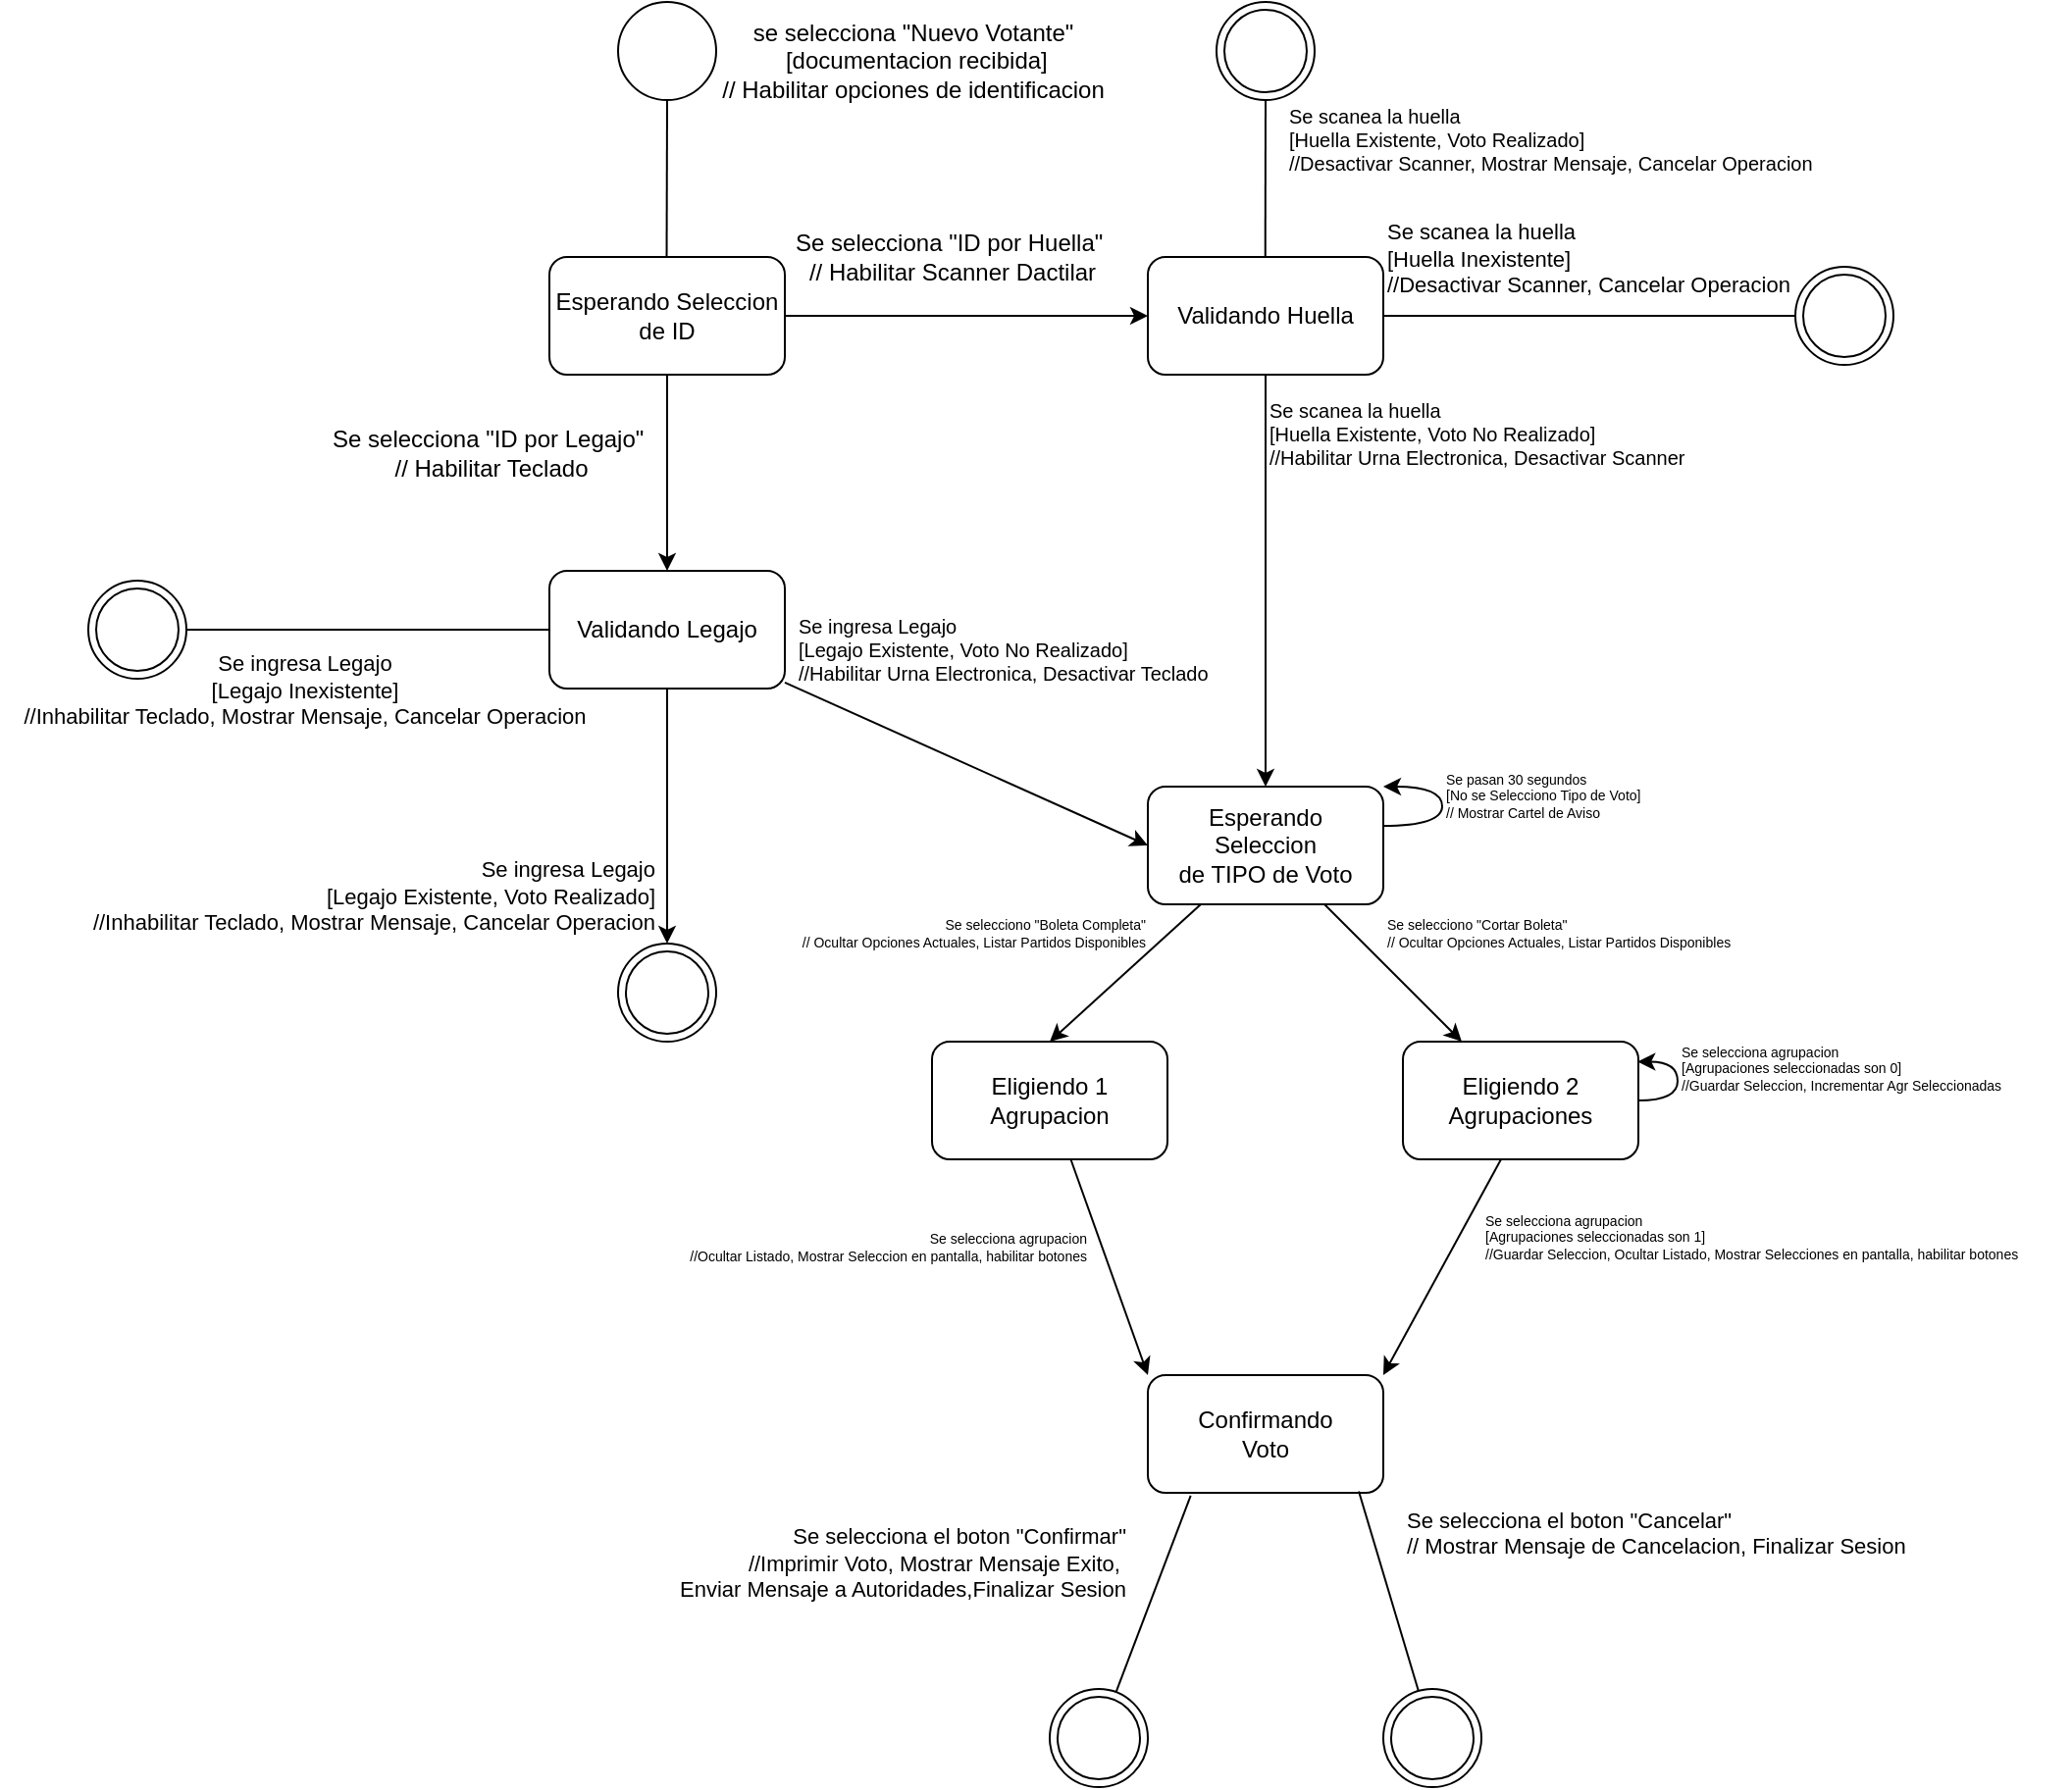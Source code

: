 <mxfile version="24.7.17">
  <diagram name="Página-1" id="QjNfLH7FF_a0MWWUmwE9">
    <mxGraphModel dx="2294" dy="887" grid="1" gridSize="10" guides="1" tooltips="1" connect="1" arrows="1" fold="1" page="1" pageScale="1" pageWidth="827" pageHeight="1169" math="0" shadow="0">
      <root>
        <mxCell id="0" />
        <mxCell id="1" parent="0" />
        <mxCell id="yhOKyf5q3Hy9_Gc2_-Au-1" value="" style="ellipse;whiteSpace=wrap;html=1;aspect=fixed;" vertex="1" parent="1">
          <mxGeometry x="310" y="10" width="50" height="50" as="geometry" />
        </mxCell>
        <mxCell id="yhOKyf5q3Hy9_Gc2_-Au-2" value="" style="endArrow=none;html=1;rounded=0;entryX=0.5;entryY=1;entryDx=0;entryDy=0;" edge="1" parent="1" target="yhOKyf5q3Hy9_Gc2_-Au-1">
          <mxGeometry width="50" height="50" relative="1" as="geometry">
            <mxPoint x="334.76" y="140" as="sourcePoint" />
            <mxPoint x="334.76" y="90" as="targetPoint" />
          </mxGeometry>
        </mxCell>
        <mxCell id="yhOKyf5q3Hy9_Gc2_-Au-3" value="se selecciona &quot;Nuevo Votante&quot;&lt;div&gt;&amp;nbsp;[documentacion recibida]&lt;/div&gt;&lt;div&gt;// Habilitar opciones de identificacion&lt;/div&gt;" style="text;html=1;align=center;verticalAlign=middle;resizable=0;points=[];autosize=1;strokeColor=none;fillColor=none;" vertex="1" parent="1">
          <mxGeometry x="350" y="10" width="220" height="60" as="geometry" />
        </mxCell>
        <mxCell id="yhOKyf5q3Hy9_Gc2_-Au-6" value="" style="edgeStyle=orthogonalEdgeStyle;rounded=0;orthogonalLoop=1;jettySize=auto;html=1;" edge="1" parent="1" source="yhOKyf5q3Hy9_Gc2_-Au-4" target="yhOKyf5q3Hy9_Gc2_-Au-5">
          <mxGeometry relative="1" as="geometry" />
        </mxCell>
        <mxCell id="yhOKyf5q3Hy9_Gc2_-Au-19" value="" style="edgeStyle=orthogonalEdgeStyle;rounded=0;orthogonalLoop=1;jettySize=auto;html=1;" edge="1" parent="1" source="yhOKyf5q3Hy9_Gc2_-Au-4" target="yhOKyf5q3Hy9_Gc2_-Au-18">
          <mxGeometry relative="1" as="geometry" />
        </mxCell>
        <mxCell id="yhOKyf5q3Hy9_Gc2_-Au-4" value="Esperando Seleccion&lt;div&gt;de ID&lt;/div&gt;" style="rounded=1;whiteSpace=wrap;html=1;" vertex="1" parent="1">
          <mxGeometry x="275" y="140" width="120" height="60" as="geometry" />
        </mxCell>
        <mxCell id="yhOKyf5q3Hy9_Gc2_-Au-9" value="" style="rounded=0;orthogonalLoop=1;jettySize=auto;html=1;" edge="1" parent="1" source="yhOKyf5q3Hy9_Gc2_-Au-5" target="yhOKyf5q3Hy9_Gc2_-Au-8">
          <mxGeometry relative="1" as="geometry" />
        </mxCell>
        <mxCell id="yhOKyf5q3Hy9_Gc2_-Au-5" value="Validando Huella" style="whiteSpace=wrap;html=1;rounded=1;" vertex="1" parent="1">
          <mxGeometry x="580" y="140" width="120" height="60" as="geometry" />
        </mxCell>
        <mxCell id="yhOKyf5q3Hy9_Gc2_-Au-7" value="Se selecciona &quot;ID por Huella&quot;&amp;nbsp;&lt;div&gt;// Habilitar Scanner Dactilar&lt;/div&gt;" style="text;html=1;align=center;verticalAlign=middle;resizable=0;points=[];autosize=1;strokeColor=none;fillColor=none;" vertex="1" parent="1">
          <mxGeometry x="390" y="120" width="180" height="40" as="geometry" />
        </mxCell>
        <mxCell id="yhOKyf5q3Hy9_Gc2_-Au-29" style="edgeStyle=orthogonalEdgeStyle;rounded=0;orthogonalLoop=1;jettySize=auto;html=1;curved=1;entryX=1;entryY=0;entryDx=0;entryDy=0;" edge="1" parent="1" target="yhOKyf5q3Hy9_Gc2_-Au-8">
          <mxGeometry relative="1" as="geometry">
            <mxPoint x="710" y="410" as="targetPoint" />
            <mxPoint x="700" y="430" as="sourcePoint" />
            <Array as="points">
              <mxPoint x="730" y="430" />
              <mxPoint x="730" y="410" />
            </Array>
          </mxGeometry>
        </mxCell>
        <mxCell id="yhOKyf5q3Hy9_Gc2_-Au-32" style="rounded=0;orthogonalLoop=1;jettySize=auto;html=1;" edge="1" parent="1" source="yhOKyf5q3Hy9_Gc2_-Au-8" target="yhOKyf5q3Hy9_Gc2_-Au-31">
          <mxGeometry relative="1" as="geometry" />
        </mxCell>
        <mxCell id="yhOKyf5q3Hy9_Gc2_-Au-34" style="rounded=0;orthogonalLoop=1;jettySize=auto;html=1;entryX=0.5;entryY=0;entryDx=0;entryDy=0;" edge="1" parent="1" source="yhOKyf5q3Hy9_Gc2_-Au-8" target="yhOKyf5q3Hy9_Gc2_-Au-33">
          <mxGeometry relative="1" as="geometry" />
        </mxCell>
        <mxCell id="yhOKyf5q3Hy9_Gc2_-Au-8" value="Esperando&lt;div&gt;Seleccion&lt;/div&gt;&lt;div&gt;de TIPO de Voto&lt;/div&gt;" style="whiteSpace=wrap;html=1;rounded=1;" vertex="1" parent="1">
          <mxGeometry x="580" y="410" width="120" height="60" as="geometry" />
        </mxCell>
        <mxCell id="yhOKyf5q3Hy9_Gc2_-Au-10" value="" style="ellipse;shape=doubleEllipse;whiteSpace=wrap;html=1;aspect=fixed;" vertex="1" parent="1">
          <mxGeometry x="910" y="145" width="50" height="50" as="geometry" />
        </mxCell>
        <mxCell id="yhOKyf5q3Hy9_Gc2_-Au-11" value="" style="endArrow=none;html=1;rounded=0;exitX=1;exitY=0.5;exitDx=0;exitDy=0;entryX=0;entryY=0.5;entryDx=0;entryDy=0;" edge="1" parent="1" source="yhOKyf5q3Hy9_Gc2_-Au-5" target="yhOKyf5q3Hy9_Gc2_-Au-10">
          <mxGeometry width="50" height="50" relative="1" as="geometry">
            <mxPoint x="694.86" y="250" as="sourcePoint" />
            <mxPoint x="694.86" y="200" as="targetPoint" />
          </mxGeometry>
        </mxCell>
        <mxCell id="yhOKyf5q3Hy9_Gc2_-Au-12" value="&lt;font style=&quot;font-size: 11px;&quot;&gt;Se scanea la huella&amp;nbsp;&lt;/font&gt;&lt;div style=&quot;font-size: 11px;&quot;&gt;&lt;font style=&quot;font-size: 11px;&quot;&gt;[Huella Inexistente]&lt;/font&gt;&lt;/div&gt;&lt;div style=&quot;font-size: 11px;&quot;&gt;&lt;font style=&quot;font-size: 11px;&quot;&gt;//Desactivar Scanner, Cancelar Operacion&lt;/font&gt;&lt;/div&gt;" style="text;html=1;align=left;verticalAlign=middle;resizable=0;points=[];autosize=1;strokeColor=none;fillColor=none;" vertex="1" parent="1">
          <mxGeometry x="700" y="115" width="230" height="50" as="geometry" />
        </mxCell>
        <mxCell id="yhOKyf5q3Hy9_Gc2_-Au-13" value="" style="ellipse;shape=doubleEllipse;whiteSpace=wrap;html=1;aspect=fixed;" vertex="1" parent="1">
          <mxGeometry x="615" y="10" width="50" height="50" as="geometry" />
        </mxCell>
        <mxCell id="yhOKyf5q3Hy9_Gc2_-Au-14" value="" style="endArrow=none;html=1;rounded=0;entryX=0.5;entryY=1;entryDx=0;entryDy=0;" edge="1" parent="1" target="yhOKyf5q3Hy9_Gc2_-Au-13">
          <mxGeometry width="50" height="50" relative="1" as="geometry">
            <mxPoint x="639.86" y="140" as="sourcePoint" />
            <mxPoint x="639.86" y="90" as="targetPoint" />
          </mxGeometry>
        </mxCell>
        <mxCell id="yhOKyf5q3Hy9_Gc2_-Au-15" value="&lt;h4 style=&quot;font-size: 10px;&quot;&gt;&lt;span style=&quot;font-weight: normal;&quot;&gt;&lt;font style=&quot;font-size: 10px;&quot;&gt;Se scanea la huella&amp;nbsp;&lt;br&gt;&lt;/font&gt;&lt;font style=&quot;font-size: 10px;&quot;&gt;[Huella Existente, Voto Realizado]&lt;br&gt;&lt;/font&gt;&lt;font style=&quot;font-size: 10px;&quot;&gt;//Desactivar Scanner, Mostrar Mensaje, Cancelar Operacion&lt;/font&gt;&lt;/span&gt;&lt;/h4&gt;" style="text;html=1;align=left;verticalAlign=middle;resizable=0;points=[];autosize=1;strokeColor=none;fillColor=none;" vertex="1" parent="1">
          <mxGeometry x="650" y="40" width="290" height="80" as="geometry" />
        </mxCell>
        <mxCell id="yhOKyf5q3Hy9_Gc2_-Au-16" value="&lt;h4 style=&quot;font-size: 10px;&quot;&gt;&lt;span style=&quot;font-weight: normal;&quot;&gt;&lt;font style=&quot;font-size: 10px;&quot;&gt;Se scanea la huella&amp;nbsp;&lt;br&gt;&lt;/font&gt;&lt;font style=&quot;font-size: 10px;&quot;&gt;[Huella Existente, Voto No Realizado]&lt;br&gt;&lt;div style=&quot;&quot;&gt;&lt;span style=&quot;background-color: initial;&quot;&gt;//Habilitar Urna Electronica, Desactivar Scanner&lt;/span&gt;&lt;/div&gt;&lt;/font&gt;&lt;/span&gt;&lt;/h4&gt;" style="text;html=1;align=left;verticalAlign=middle;resizable=0;points=[];autosize=1;strokeColor=none;fillColor=none;" vertex="1" parent="1">
          <mxGeometry x="640" y="190" width="240" height="80" as="geometry" />
        </mxCell>
        <mxCell id="yhOKyf5q3Hy9_Gc2_-Au-25" value="" style="edgeStyle=orthogonalEdgeStyle;rounded=0;orthogonalLoop=1;jettySize=auto;html=1;" edge="1" parent="1" source="yhOKyf5q3Hy9_Gc2_-Au-18" target="yhOKyf5q3Hy9_Gc2_-Au-24">
          <mxGeometry relative="1" as="geometry" />
        </mxCell>
        <mxCell id="yhOKyf5q3Hy9_Gc2_-Au-27" style="rounded=0;orthogonalLoop=1;jettySize=auto;html=1;entryX=0;entryY=0.5;entryDx=0;entryDy=0;" edge="1" parent="1" source="yhOKyf5q3Hy9_Gc2_-Au-18" target="yhOKyf5q3Hy9_Gc2_-Au-8">
          <mxGeometry relative="1" as="geometry" />
        </mxCell>
        <mxCell id="yhOKyf5q3Hy9_Gc2_-Au-18" value="Validando Legajo" style="whiteSpace=wrap;html=1;rounded=1;" vertex="1" parent="1">
          <mxGeometry x="275" y="300" width="120" height="60" as="geometry" />
        </mxCell>
        <mxCell id="yhOKyf5q3Hy9_Gc2_-Au-20" value="Se selecciona &quot;ID por Legajo&quot;&amp;nbsp;&lt;div&gt;// Habilitar Teclado&lt;/div&gt;" style="text;html=1;align=center;verticalAlign=middle;resizable=0;points=[];autosize=1;strokeColor=none;fillColor=none;" vertex="1" parent="1">
          <mxGeometry x="150" y="220" width="190" height="40" as="geometry" />
        </mxCell>
        <mxCell id="yhOKyf5q3Hy9_Gc2_-Au-21" value="" style="ellipse;shape=doubleEllipse;whiteSpace=wrap;html=1;aspect=fixed;" vertex="1" parent="1">
          <mxGeometry x="40" y="305" width="50" height="50" as="geometry" />
        </mxCell>
        <mxCell id="yhOKyf5q3Hy9_Gc2_-Au-22" value="" style="endArrow=none;html=1;rounded=0;exitX=0;exitY=0.5;exitDx=0;exitDy=0;entryX=1;entryY=0.5;entryDx=0;entryDy=0;" edge="1" parent="1" source="yhOKyf5q3Hy9_Gc2_-Au-18" target="yhOKyf5q3Hy9_Gc2_-Au-21">
          <mxGeometry width="50" height="50" relative="1" as="geometry">
            <mxPoint x="64.86" y="410" as="sourcePoint" />
            <mxPoint x="64.86" y="360" as="targetPoint" />
          </mxGeometry>
        </mxCell>
        <mxCell id="yhOKyf5q3Hy9_Gc2_-Au-23" value="&lt;font style=&quot;font-size: 11px;&quot;&gt;Se ingresa Legajo&lt;/font&gt;&lt;div style=&quot;font-size: 11px;&quot;&gt;&lt;font style=&quot;font-size: 11px;&quot;&gt;[Legajo Inexistente]&lt;/font&gt;&lt;/div&gt;&lt;div style=&quot;font-size: 11px;&quot;&gt;&lt;font style=&quot;font-size: 11px;&quot;&gt;//Inhabilitar Teclado, Mostrar Mensaje, Cancelar Operacion&lt;/font&gt;&lt;/div&gt;" style="text;html=1;align=center;verticalAlign=middle;resizable=0;points=[];autosize=1;strokeColor=none;fillColor=none;" vertex="1" parent="1">
          <mxGeometry x="-5" y="335" width="310" height="50" as="geometry" />
        </mxCell>
        <mxCell id="yhOKyf5q3Hy9_Gc2_-Au-24" value="" style="ellipse;shape=doubleEllipse;whiteSpace=wrap;html=1;aspect=fixed;" vertex="1" parent="1">
          <mxGeometry x="310" y="490" width="50" height="50" as="geometry" />
        </mxCell>
        <mxCell id="yhOKyf5q3Hy9_Gc2_-Au-26" value="&lt;font style=&quot;font-size: 11px;&quot;&gt;Se ingresa Legajo&lt;/font&gt;&lt;div style=&quot;font-size: 11px;&quot;&gt;&lt;font style=&quot;font-size: 11px;&quot;&gt;[Legajo Existente, Voto Realizado]&lt;/font&gt;&lt;/div&gt;&lt;div style=&quot;font-size: 11px;&quot;&gt;&lt;font style=&quot;font-size: 11px;&quot;&gt;//Inhabilitar Teclado, Mostrar Mensaje, Cancelar Operacion&lt;/font&gt;&lt;/div&gt;" style="text;html=1;align=right;verticalAlign=middle;resizable=0;points=[];autosize=1;strokeColor=none;fillColor=none;" vertex="1" parent="1">
          <mxGeometry x="20" y="440" width="310" height="50" as="geometry" />
        </mxCell>
        <mxCell id="yhOKyf5q3Hy9_Gc2_-Au-28" value="&lt;h4 style=&quot;font-size: 10px;&quot;&gt;&lt;span style=&quot;font-weight: normal;&quot;&gt;&lt;font style=&quot;font-size: 10px;&quot;&gt;Se ingresa Legajo&amp;nbsp;&lt;br&gt;&lt;/font&gt;&lt;font style=&quot;font-size: 10px;&quot;&gt;[Legajo Existente, Voto No Realizado]&lt;br&gt;&lt;div style=&quot;&quot;&gt;&lt;span style=&quot;background-color: initial;&quot;&gt;//Habilitar Urna Electronica, Desactivar Teclado&lt;/span&gt;&lt;/div&gt;&lt;/font&gt;&lt;/span&gt;&lt;/h4&gt;" style="text;html=1;align=left;verticalAlign=middle;resizable=0;points=[];autosize=1;strokeColor=none;fillColor=none;" vertex="1" parent="1">
          <mxGeometry x="400" y="300" width="230" height="80" as="geometry" />
        </mxCell>
        <mxCell id="yhOKyf5q3Hy9_Gc2_-Au-30" value="&lt;h5 style=&quot;font-size: 7px;&quot;&gt;&lt;span style=&quot;font-weight: normal;&quot;&gt;Se pasan 30 segundos&lt;br&gt;[No se Selecciono Tipo de Voto]&lt;br&gt;// Mostrar Cartel de Aviso&lt;/span&gt;&lt;/h5&gt;" style="text;html=1;align=left;verticalAlign=middle;resizable=0;points=[];autosize=1;strokeColor=none;fillColor=none;" vertex="1" parent="1">
          <mxGeometry x="730" y="385" width="120" height="60" as="geometry" />
        </mxCell>
        <mxCell id="yhOKyf5q3Hy9_Gc2_-Au-37" style="edgeStyle=orthogonalEdgeStyle;rounded=0;orthogonalLoop=1;jettySize=auto;html=1;curved=1;entryX=0.997;entryY=0.17;entryDx=0;entryDy=0;entryPerimeter=0;" edge="1" parent="1" source="yhOKyf5q3Hy9_Gc2_-Au-31" target="yhOKyf5q3Hy9_Gc2_-Au-31">
          <mxGeometry relative="1" as="geometry">
            <mxPoint x="840" y="551" as="targetPoint" />
            <Array as="points">
              <mxPoint x="850" y="570" />
              <mxPoint x="850" y="550" />
            </Array>
          </mxGeometry>
        </mxCell>
        <mxCell id="yhOKyf5q3Hy9_Gc2_-Au-42" style="rounded=0;orthogonalLoop=1;jettySize=auto;html=1;entryX=1;entryY=0;entryDx=0;entryDy=0;" edge="1" parent="1" target="yhOKyf5q3Hy9_Gc2_-Au-40">
          <mxGeometry relative="1" as="geometry">
            <mxPoint x="690" y="670" as="targetPoint" />
            <mxPoint x="760" y="600" as="sourcePoint" />
          </mxGeometry>
        </mxCell>
        <mxCell id="yhOKyf5q3Hy9_Gc2_-Au-31" value="Eligiendo 2&lt;div&gt;Agrupaciones&lt;/div&gt;" style="rounded=1;whiteSpace=wrap;html=1;" vertex="1" parent="1">
          <mxGeometry x="710" y="540" width="120" height="60" as="geometry" />
        </mxCell>
        <mxCell id="yhOKyf5q3Hy9_Gc2_-Au-33" value="Eligiendo 1&lt;div&gt;Agrupacion&lt;/div&gt;" style="rounded=1;whiteSpace=wrap;html=1;" vertex="1" parent="1">
          <mxGeometry x="470" y="540" width="120" height="60" as="geometry" />
        </mxCell>
        <mxCell id="yhOKyf5q3Hy9_Gc2_-Au-35" value="&lt;h5 style=&quot;font-size: 7px;&quot;&gt;&lt;span style=&quot;font-weight: normal;&quot;&gt;Se selecciono &quot;Cortar Boleta&quot;&lt;br&gt;// Ocultar Opciones Actuales, Listar Partidos Disponibles&lt;/span&gt;&lt;/h5&gt;" style="text;html=1;align=left;verticalAlign=middle;resizable=0;points=[];autosize=1;strokeColor=none;fillColor=none;" vertex="1" parent="1">
          <mxGeometry x="700" y="460" width="200" height="50" as="geometry" />
        </mxCell>
        <mxCell id="yhOKyf5q3Hy9_Gc2_-Au-36" value="&lt;h5 style=&quot;font-size: 7px;&quot;&gt;&lt;span style=&quot;font-weight: normal;&quot;&gt;Se selecciono &quot;Boleta Completa&quot;&lt;br&gt;// Ocultar Opciones Actuales, Listar Partidos Disponibles&lt;/span&gt;&lt;/h5&gt;" style="text;html=1;align=right;verticalAlign=middle;resizable=0;points=[];autosize=1;strokeColor=none;fillColor=none;" vertex="1" parent="1">
          <mxGeometry x="380" y="460" width="200" height="50" as="geometry" />
        </mxCell>
        <mxCell id="yhOKyf5q3Hy9_Gc2_-Au-38" value="&lt;h5 style=&quot;font-size: 7px;&quot;&gt;&lt;span style=&quot;font-weight: normal;&quot;&gt;Se selecciona agrupacion&lt;br&gt;[Agrupaciones seleccionadas son 0]&lt;br&gt;//Guardar Seleccion, Incrementar Agr Seleccionadas&lt;/span&gt;&lt;/h5&gt;" style="text;html=1;align=left;verticalAlign=middle;resizable=0;points=[];autosize=1;strokeColor=none;fillColor=none;" vertex="1" parent="1">
          <mxGeometry x="850" y="524" width="190" height="60" as="geometry" />
        </mxCell>
        <mxCell id="yhOKyf5q3Hy9_Gc2_-Au-40" value="Confirmando&lt;div&gt;Voto&lt;/div&gt;" style="rounded=1;whiteSpace=wrap;html=1;" vertex="1" parent="1">
          <mxGeometry x="580" y="710" width="120" height="60" as="geometry" />
        </mxCell>
        <mxCell id="yhOKyf5q3Hy9_Gc2_-Au-41" style="rounded=0;orthogonalLoop=1;jettySize=auto;html=1;entryX=0;entryY=0;entryDx=0;entryDy=0;" edge="1" parent="1" source="yhOKyf5q3Hy9_Gc2_-Au-33" target="yhOKyf5q3Hy9_Gc2_-Au-40">
          <mxGeometry relative="1" as="geometry" />
        </mxCell>
        <mxCell id="yhOKyf5q3Hy9_Gc2_-Au-44" value="&lt;h5 style=&quot;font-size: 7px;&quot;&gt;&lt;span style=&quot;font-weight: normal;&quot;&gt;Se selecciona agrupacion&lt;br&gt;//Ocultar Listado, Mostrar Seleccion&lt;span style=&quot;background-color: initial;&quot;&gt;&amp;nbsp;en pantalla, habilitar botones&lt;/span&gt;&lt;/span&gt;&lt;/h5&gt;" style="text;html=1;align=right;verticalAlign=middle;resizable=0;points=[];autosize=1;strokeColor=none;fillColor=none;" vertex="1" parent="1">
          <mxGeometry x="320" y="620" width="230" height="50" as="geometry" />
        </mxCell>
        <mxCell id="yhOKyf5q3Hy9_Gc2_-Au-47" value="&lt;h5 style=&quot;font-size: 7px;&quot;&gt;&lt;span style=&quot;font-weight: normal;&quot;&gt;Se selecciona agrupacion&lt;br&gt;[Agrupaciones seleccionadas son 1]&lt;br&gt;//Guardar Seleccion, Ocultar Listado, Mostrar Selecciones en pantalla, habilitar botones&lt;/span&gt;&lt;/h5&gt;" style="text;html=1;align=left;verticalAlign=middle;resizable=0;points=[];autosize=1;strokeColor=none;fillColor=none;" vertex="1" parent="1">
          <mxGeometry x="750" y="610" width="300" height="60" as="geometry" />
        </mxCell>
        <mxCell id="yhOKyf5q3Hy9_Gc2_-Au-48" value="" style="ellipse;shape=doubleEllipse;whiteSpace=wrap;html=1;aspect=fixed;" vertex="1" parent="1">
          <mxGeometry x="530" y="870" width="50" height="50" as="geometry" />
        </mxCell>
        <mxCell id="yhOKyf5q3Hy9_Gc2_-Au-49" value="" style="endArrow=none;html=1;rounded=0;entryX=0.182;entryY=1.024;entryDx=0;entryDy=0;entryPerimeter=0;" edge="1" parent="1" source="yhOKyf5q3Hy9_Gc2_-Au-48" target="yhOKyf5q3Hy9_Gc2_-Au-40">
          <mxGeometry width="50" height="50" relative="1" as="geometry">
            <mxPoint x="589.64" y="820" as="sourcePoint" />
            <mxPoint x="589.64" y="770" as="targetPoint" />
          </mxGeometry>
        </mxCell>
        <mxCell id="yhOKyf5q3Hy9_Gc2_-Au-50" value="" style="ellipse;shape=doubleEllipse;whiteSpace=wrap;html=1;aspect=fixed;" vertex="1" parent="1">
          <mxGeometry x="700" y="870" width="50" height="50" as="geometry" />
        </mxCell>
        <mxCell id="yhOKyf5q3Hy9_Gc2_-Au-51" value="" style="endArrow=none;html=1;rounded=0;entryX=0.896;entryY=0.988;entryDx=0;entryDy=0;entryPerimeter=0;" edge="1" parent="1" source="yhOKyf5q3Hy9_Gc2_-Au-50" target="yhOKyf5q3Hy9_Gc2_-Au-40">
          <mxGeometry width="50" height="50" relative="1" as="geometry">
            <mxPoint x="694.64" y="820" as="sourcePoint" />
            <mxPoint x="694.64" y="770" as="targetPoint" />
          </mxGeometry>
        </mxCell>
        <mxCell id="yhOKyf5q3Hy9_Gc2_-Au-52" value="&lt;font style=&quot;font-size: 11px;&quot;&gt;Se selecciona el boton &quot;Cancelar&quot;&lt;/font&gt;&lt;div style=&quot;font-size: 11px;&quot;&gt;&lt;font style=&quot;font-size: 11px;&quot;&gt;// Mostrar Mensaje de Cancelacion, Finalizar Sesion&lt;/font&gt;&lt;/div&gt;" style="text;html=1;align=left;verticalAlign=middle;resizable=0;points=[];autosize=1;strokeColor=none;fillColor=none;" vertex="1" parent="1">
          <mxGeometry x="710" y="770" width="280" height="40" as="geometry" />
        </mxCell>
        <mxCell id="yhOKyf5q3Hy9_Gc2_-Au-53" value="&lt;font style=&quot;font-size: 11px;&quot;&gt;Se selecciona el boton &quot;Confirmar&quot;&lt;/font&gt;&lt;div style=&quot;font-size: 11px;&quot;&gt;&lt;font style=&quot;font-size: 11px;&quot;&gt;//Imprimir Voto, Mostrar Mensaje Exito,&amp;nbsp;&lt;/font&gt;&lt;/div&gt;&lt;div style=&quot;font-size: 11px;&quot;&gt;&lt;font style=&quot;font-size: 11px;&quot;&gt;Enviar Mensaje a Autoridades,Finalizar Sesion&lt;/font&gt;&lt;/div&gt;" style="text;html=1;align=right;verticalAlign=middle;resizable=0;points=[];autosize=1;strokeColor=none;fillColor=none;" vertex="1" parent="1">
          <mxGeometry x="320" y="780" width="250" height="50" as="geometry" />
        </mxCell>
      </root>
    </mxGraphModel>
  </diagram>
</mxfile>
